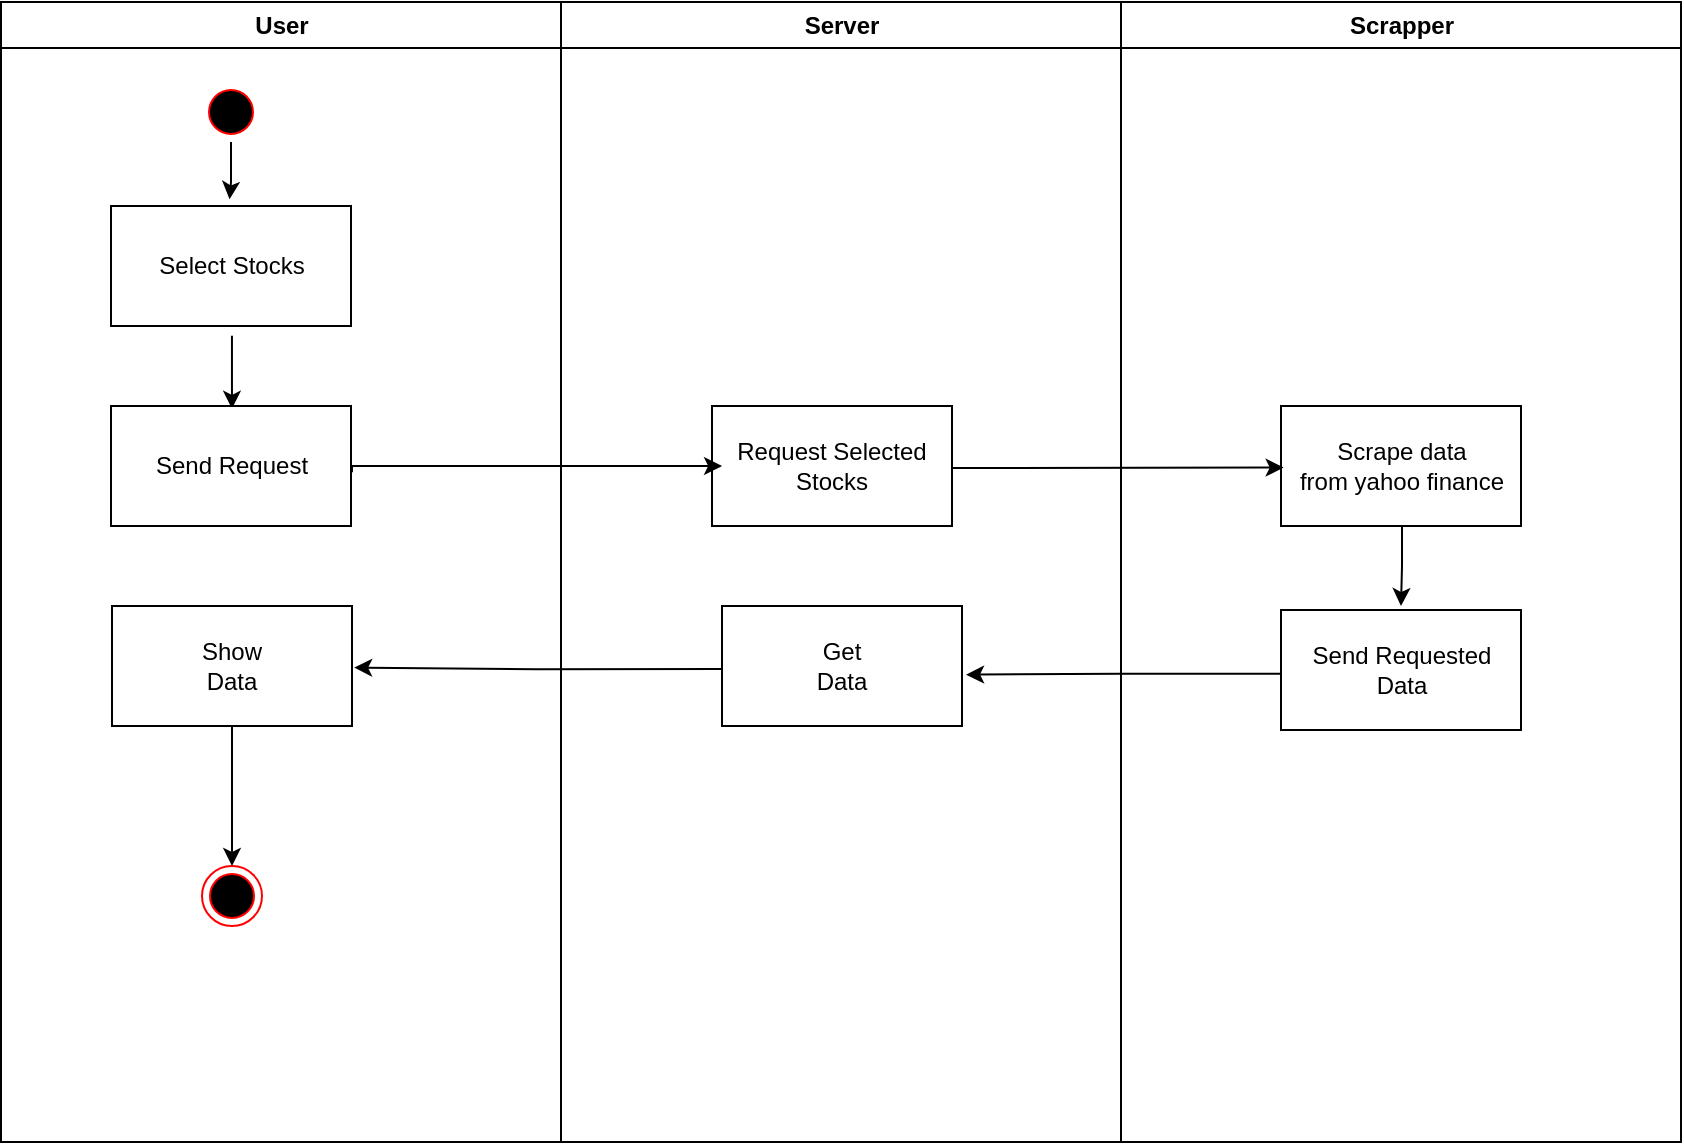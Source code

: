 <mxfile version="16.0.0" type="device"><diagram name="Page-1" id="e7e014a7-5840-1c2e-5031-d8a46d1fe8dd"><mxGraphModel dx="1113" dy="691" grid="1" gridSize="10" guides="1" tooltips="1" connect="1" arrows="1" fold="1" page="1" pageScale="1" pageWidth="1169" pageHeight="826" background="none" math="0" shadow="0"><root><mxCell id="0"/><mxCell id="1" parent="0"/><mxCell id="2" value="User" style="swimlane;whiteSpace=wrap" parent="1" vertex="1"><mxGeometry x="164.5" y="128" width="280" height="570" as="geometry"/></mxCell><mxCell id="w8C7A5anonebL-FkjkLZ-67" style="edgeStyle=orthogonalEdgeStyle;rounded=0;orthogonalLoop=1;jettySize=auto;html=1;entryX=0.494;entryY=-0.056;entryDx=0;entryDy=0;entryPerimeter=0;" edge="1" parent="2" source="5" target="w8C7A5anonebL-FkjkLZ-50"><mxGeometry relative="1" as="geometry"/></mxCell><mxCell id="5" value="" style="ellipse;shape=startState;fillColor=#000000;strokeColor=#ff0000;" parent="2" vertex="1"><mxGeometry x="100" y="40" width="30" height="30" as="geometry"/></mxCell><mxCell id="38" value="" style="ellipse;shape=endState;fillColor=#000000;strokeColor=#ff0000" parent="2" vertex="1"><mxGeometry x="100.5" y="432" width="30" height="30" as="geometry"/></mxCell><mxCell id="w8C7A5anonebL-FkjkLZ-64" style="edgeStyle=orthogonalEdgeStyle;rounded=0;orthogonalLoop=1;jettySize=auto;html=1;entryX=0.504;entryY=0.023;entryDx=0;entryDy=0;entryPerimeter=0;exitX=0.504;exitY=1.081;exitDx=0;exitDy=0;exitPerimeter=0;" edge="1" parent="2" source="w8C7A5anonebL-FkjkLZ-50" target="w8C7A5anonebL-FkjkLZ-51"><mxGeometry relative="1" as="geometry"><mxPoint x="115.5" y="168" as="sourcePoint"/></mxGeometry></mxCell><mxCell id="w8C7A5anonebL-FkjkLZ-51" value="Send Request" style="rounded=0;whiteSpace=wrap;html=1;" vertex="1" parent="2"><mxGeometry x="55" y="202" width="120" height="60" as="geometry"/></mxCell><mxCell id="w8C7A5anonebL-FkjkLZ-50" value="Select Stocks" style="rounded=0;whiteSpace=wrap;html=1;" vertex="1" parent="2"><mxGeometry x="55" y="102" width="120" height="60" as="geometry"/></mxCell><mxCell id="w8C7A5anonebL-FkjkLZ-60" style="edgeStyle=orthogonalEdgeStyle;rounded=0;orthogonalLoop=1;jettySize=auto;html=1;entryX=0.5;entryY=0;entryDx=0;entryDy=0;" edge="1" parent="2" source="w8C7A5anonebL-FkjkLZ-59" target="38"><mxGeometry relative="1" as="geometry"/></mxCell><mxCell id="w8C7A5anonebL-FkjkLZ-59" value="&lt;div&gt;Show&lt;br&gt;&lt;/div&gt;&lt;div&gt;Data&lt;br&gt;&lt;/div&gt;" style="rounded=0;whiteSpace=wrap;html=1;" vertex="1" parent="2"><mxGeometry x="55.5" y="302" width="120" height="60" as="geometry"/></mxCell><mxCell id="3" value="Server" style="swimlane;whiteSpace=wrap" parent="1" vertex="1"><mxGeometry x="444.5" y="128" width="280" height="570" as="geometry"/></mxCell><mxCell id="w8C7A5anonebL-FkjkLZ-52" value="&lt;div&gt;Request Selected &lt;br&gt;&lt;/div&gt;&lt;div&gt;Stocks&lt;br&gt;&lt;/div&gt;" style="rounded=0;whiteSpace=wrap;html=1;" vertex="1" parent="3"><mxGeometry x="75.5" y="202" width="120" height="60" as="geometry"/></mxCell><mxCell id="w8C7A5anonebL-FkjkLZ-58" value="&lt;div&gt;Get &lt;br&gt;&lt;/div&gt;&lt;div&gt;Data&lt;br&gt;&lt;/div&gt;" style="rounded=0;whiteSpace=wrap;html=1;" vertex="1" parent="3"><mxGeometry x="80.5" y="302" width="120" height="60" as="geometry"/></mxCell><mxCell id="4" value="Scrapper" style="swimlane;whiteSpace=wrap" parent="1" vertex="1"><mxGeometry x="724.5" y="128" width="280" height="570" as="geometry"/></mxCell><mxCell id="w8C7A5anonebL-FkjkLZ-56" value="&lt;div&gt;Scrape data &lt;br&gt;&lt;/div&gt;&lt;div&gt;from yahoo finance&lt;br&gt;&lt;/div&gt;" style="rounded=0;whiteSpace=wrap;html=1;" vertex="1" parent="4"><mxGeometry x="80" y="202" width="120" height="60" as="geometry"/></mxCell><mxCell id="w8C7A5anonebL-FkjkLZ-57" value="&lt;div&gt;Send Requested &lt;br&gt;&lt;/div&gt;&lt;div&gt;Data&lt;br&gt;&lt;/div&gt;" style="rounded=0;whiteSpace=wrap;html=1;" vertex="1" parent="4"><mxGeometry x="80" y="304" width="120" height="60" as="geometry"/></mxCell><mxCell id="w8C7A5anonebL-FkjkLZ-61" style="edgeStyle=orthogonalEdgeStyle;rounded=0;orthogonalLoop=1;jettySize=auto;html=1;entryX=1.009;entryY=0.513;entryDx=0;entryDy=0;entryPerimeter=0;exitX=0.002;exitY=0.526;exitDx=0;exitDy=0;exitPerimeter=0;" edge="1" parent="1" source="w8C7A5anonebL-FkjkLZ-58" target="w8C7A5anonebL-FkjkLZ-59"><mxGeometry relative="1" as="geometry"><mxPoint x="520" y="461" as="sourcePoint"/></mxGeometry></mxCell><mxCell id="w8C7A5anonebL-FkjkLZ-62" style="edgeStyle=orthogonalEdgeStyle;rounded=0;orthogonalLoop=1;jettySize=auto;html=1;entryX=1.017;entryY=0.572;entryDx=0;entryDy=0;entryPerimeter=0;exitX=0.001;exitY=0.532;exitDx=0;exitDy=0;exitPerimeter=0;" edge="1" parent="1" source="w8C7A5anonebL-FkjkLZ-57" target="w8C7A5anonebL-FkjkLZ-58"><mxGeometry relative="1" as="geometry"><mxPoint x="800" y="464" as="sourcePoint"/></mxGeometry></mxCell><mxCell id="w8C7A5anonebL-FkjkLZ-63" style="edgeStyle=orthogonalEdgeStyle;rounded=0;orthogonalLoop=1;jettySize=auto;html=1;" edge="1" parent="1"><mxGeometry relative="1" as="geometry"><mxPoint x="864.5" y="430" as="targetPoint"/><mxPoint x="865" y="390" as="sourcePoint"/><Array as="points"><mxPoint x="865" y="410"/></Array></mxGeometry></mxCell><mxCell id="w8C7A5anonebL-FkjkLZ-65" style="edgeStyle=orthogonalEdgeStyle;rounded=0;orthogonalLoop=1;jettySize=auto;html=1;entryX=0.042;entryY=0.5;entryDx=0;entryDy=0;entryPerimeter=0;exitX=1.004;exitY=0.552;exitDx=0;exitDy=0;exitPerimeter=0;" edge="1" parent="1" source="w8C7A5anonebL-FkjkLZ-51" target="w8C7A5anonebL-FkjkLZ-52"><mxGeometry relative="1" as="geometry"><mxPoint x="350" y="360" as="sourcePoint"/><Array as="points"><mxPoint x="340" y="360"/></Array></mxGeometry></mxCell><mxCell id="w8C7A5anonebL-FkjkLZ-66" style="edgeStyle=orthogonalEdgeStyle;rounded=0;orthogonalLoop=1;jettySize=auto;html=1;entryX=0.011;entryY=0.513;entryDx=0;entryDy=0;entryPerimeter=0;" edge="1" parent="1" target="w8C7A5anonebL-FkjkLZ-56"><mxGeometry relative="1" as="geometry"><mxPoint x="650" y="361" as="sourcePoint"/><Array as="points"><mxPoint x="640" y="361"/><mxPoint x="640" y="361"/></Array></mxGeometry></mxCell></root></mxGraphModel></diagram></mxfile>